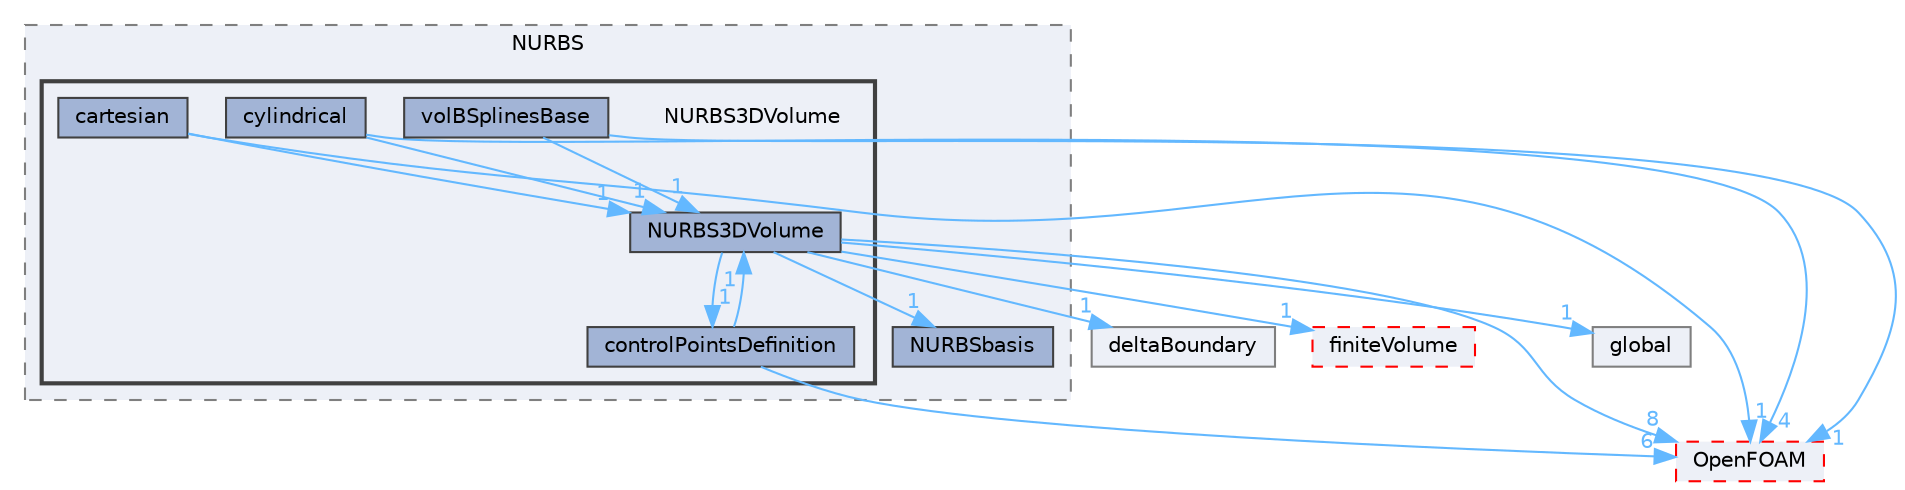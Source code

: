 digraph "src/optimisation/adjointOptimisation/adjoint/parameterization/NURBS/NURBS3DVolume"
{
 // LATEX_PDF_SIZE
  bgcolor="transparent";
  edge [fontname=Helvetica,fontsize=10,labelfontname=Helvetica,labelfontsize=10];
  node [fontname=Helvetica,fontsize=10,shape=box,height=0.2,width=0.4];
  compound=true
  subgraph clusterdir_e9c807a621f0bc0251c51ef6c4440316 {
    graph [ bgcolor="#edf0f7", pencolor="grey50", label="NURBS", fontname=Helvetica,fontsize=10 style="filled,dashed", URL="dir_e9c807a621f0bc0251c51ef6c4440316.html",tooltip=""]
  dir_bb4c7d53b41519560a44ff16962c4c01 [label="NURBSbasis", fillcolor="#a2b4d6", color="grey25", style="filled", URL="dir_bb4c7d53b41519560a44ff16962c4c01.html",tooltip=""];
  subgraph clusterdir_51d3ac40deae63dc5bcad6c091ae8c81 {
    graph [ bgcolor="#edf0f7", pencolor="grey25", label="", fontname=Helvetica,fontsize=10 style="filled,bold", URL="dir_51d3ac40deae63dc5bcad6c091ae8c81.html",tooltip=""]
    dir_51d3ac40deae63dc5bcad6c091ae8c81 [shape=plaintext, label="NURBS3DVolume"];
  dir_27d012a04e566843dd931b136a5c7d08 [label="cartesian", fillcolor="#a2b4d6", color="grey25", style="filled", URL="dir_27d012a04e566843dd931b136a5c7d08.html",tooltip=""];
  dir_390a8c94c7f8df6137ee0cf11814cb76 [label="controlPointsDefinition", fillcolor="#a2b4d6", color="grey25", style="filled", URL="dir_390a8c94c7f8df6137ee0cf11814cb76.html",tooltip=""];
  dir_7dbd7b5a2e62c5772c057a2509082e30 [label="cylindrical", fillcolor="#a2b4d6", color="grey25", style="filled", URL="dir_7dbd7b5a2e62c5772c057a2509082e30.html",tooltip=""];
  dir_cd44b5e9a6ef99782c8d75cd1170243c [label="NURBS3DVolume", fillcolor="#a2b4d6", color="grey25", style="filled", URL="dir_cd44b5e9a6ef99782c8d75cd1170243c.html",tooltip=""];
  dir_65c841c495101d4bc1d9fe772b2a90ea [label="volBSplinesBase", fillcolor="#a2b4d6", color="grey25", style="filled", URL="dir_65c841c495101d4bc1d9fe772b2a90ea.html",tooltip=""];
  }
  }
  dir_c5473ff19b20e6ec4dfe5c310b3778a8 [label="OpenFOAM", fillcolor="#edf0f7", color="red", style="filled,dashed", URL="dir_c5473ff19b20e6ec4dfe5c310b3778a8.html",tooltip=""];
  dir_dd56dc4c5f6c51768e20e60d3fce2a94 [label="global", fillcolor="#edf0f7", color="grey50", style="filled", URL="dir_dd56dc4c5f6c51768e20e60d3fce2a94.html",tooltip=""];
  dir_b2bffebd305523ae74de52534349e8c7 [label="deltaBoundary", fillcolor="#edf0f7", color="grey50", style="filled", URL="dir_b2bffebd305523ae74de52534349e8c7.html",tooltip=""];
  dir_9bd15774b555cf7259a6fa18f99fe99b [label="finiteVolume", fillcolor="#edf0f7", color="red", style="filled,dashed", URL="dir_9bd15774b555cf7259a6fa18f99fe99b.html",tooltip=""];
  dir_27d012a04e566843dd931b136a5c7d08->dir_c5473ff19b20e6ec4dfe5c310b3778a8 [headlabel="1", labeldistance=1.5 headhref="dir_000399_002695.html" href="dir_000399_002695.html" color="steelblue1" fontcolor="steelblue1"];
  dir_27d012a04e566843dd931b136a5c7d08->dir_cd44b5e9a6ef99782c8d75cd1170243c [headlabel="1", labeldistance=1.5 headhref="dir_000399_002638.html" href="dir_000399_002638.html" color="steelblue1" fontcolor="steelblue1"];
  dir_390a8c94c7f8df6137ee0cf11814cb76->dir_c5473ff19b20e6ec4dfe5c310b3778a8 [headlabel="6", labeldistance=1.5 headhref="dir_000675_002695.html" href="dir_000675_002695.html" color="steelblue1" fontcolor="steelblue1"];
  dir_390a8c94c7f8df6137ee0cf11814cb76->dir_cd44b5e9a6ef99782c8d75cd1170243c [headlabel="1", labeldistance=1.5 headhref="dir_000675_002638.html" href="dir_000675_002638.html" color="steelblue1" fontcolor="steelblue1"];
  dir_7dbd7b5a2e62c5772c057a2509082e30->dir_c5473ff19b20e6ec4dfe5c310b3778a8 [headlabel="4", labeldistance=1.5 headhref="dir_000801_002695.html" href="dir_000801_002695.html" color="steelblue1" fontcolor="steelblue1"];
  dir_7dbd7b5a2e62c5772c057a2509082e30->dir_cd44b5e9a6ef99782c8d75cd1170243c [headlabel="1", labeldistance=1.5 headhref="dir_000801_002638.html" href="dir_000801_002638.html" color="steelblue1" fontcolor="steelblue1"];
  dir_cd44b5e9a6ef99782c8d75cd1170243c->dir_390a8c94c7f8df6137ee0cf11814cb76 [headlabel="1", labeldistance=1.5 headhref="dir_002638_000675.html" href="dir_002638_000675.html" color="steelblue1" fontcolor="steelblue1"];
  dir_cd44b5e9a6ef99782c8d75cd1170243c->dir_9bd15774b555cf7259a6fa18f99fe99b [headlabel="1", labeldistance=1.5 headhref="dir_002638_001387.html" href="dir_002638_001387.html" color="steelblue1" fontcolor="steelblue1"];
  dir_cd44b5e9a6ef99782c8d75cd1170243c->dir_b2bffebd305523ae74de52534349e8c7 [headlabel="1", labeldistance=1.5 headhref="dir_002638_000839.html" href="dir_002638_000839.html" color="steelblue1" fontcolor="steelblue1"];
  dir_cd44b5e9a6ef99782c8d75cd1170243c->dir_bb4c7d53b41519560a44ff16962c4c01 [headlabel="1", labeldistance=1.5 headhref="dir_002638_002639.html" href="dir_002638_002639.html" color="steelblue1" fontcolor="steelblue1"];
  dir_cd44b5e9a6ef99782c8d75cd1170243c->dir_c5473ff19b20e6ec4dfe5c310b3778a8 [headlabel="8", labeldistance=1.5 headhref="dir_002638_002695.html" href="dir_002638_002695.html" color="steelblue1" fontcolor="steelblue1"];
  dir_cd44b5e9a6ef99782c8d75cd1170243c->dir_dd56dc4c5f6c51768e20e60d3fce2a94 [headlabel="1", labeldistance=1.5 headhref="dir_002638_001646.html" href="dir_002638_001646.html" color="steelblue1" fontcolor="steelblue1"];
  dir_65c841c495101d4bc1d9fe772b2a90ea->dir_c5473ff19b20e6ec4dfe5c310b3778a8 [headlabel="1", labeldistance=1.5 headhref="dir_004294_002695.html" href="dir_004294_002695.html" color="steelblue1" fontcolor="steelblue1"];
  dir_65c841c495101d4bc1d9fe772b2a90ea->dir_cd44b5e9a6ef99782c8d75cd1170243c [headlabel="1", labeldistance=1.5 headhref="dir_004294_002638.html" href="dir_004294_002638.html" color="steelblue1" fontcolor="steelblue1"];
}

